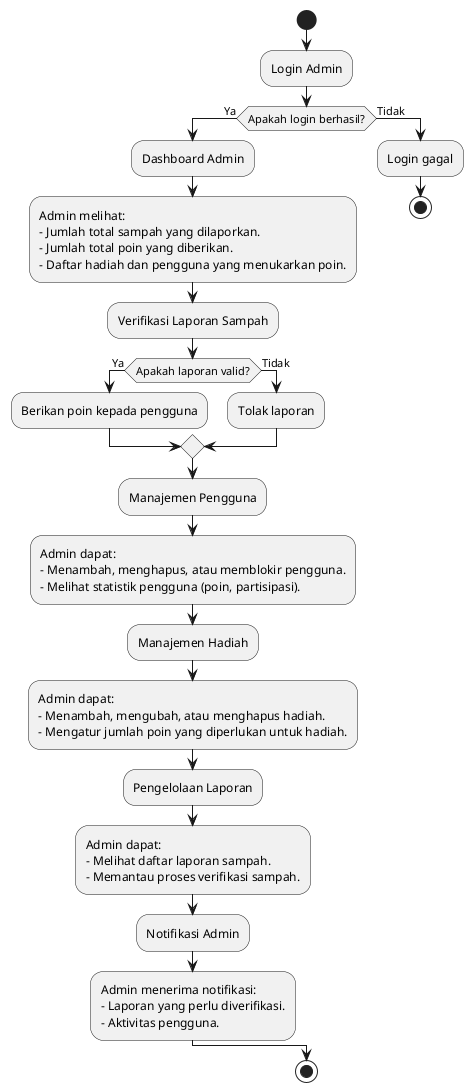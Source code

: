 @startuml
start

:Login Admin;
if (Apakah login berhasil?) then (Ya)
  :Dashboard Admin;
  :Admin melihat:
  - Jumlah total sampah yang dilaporkan.
  - Jumlah total poin yang diberikan.
  - Daftar hadiah dan pengguna yang menukarkan poin.;

  :Verifikasi Laporan Sampah;
  if (Apakah laporan valid?) then (Ya)
    :Berikan poin kepada pengguna;
  else (Tidak)
    :Tolak laporan;
  endif

  :Manajemen Pengguna;
  :Admin dapat:
  - Menambah, menghapus, atau memblokir pengguna.
  - Melihat statistik pengguna (poin, partisipasi).;

  :Manajemen Hadiah;
  :Admin dapat:
  - Menambah, mengubah, atau menghapus hadiah.
  - Mengatur jumlah poin yang diperlukan untuk hadiah.;

  :Pengelolaan Laporan;
  :Admin dapat:
  - Melihat daftar laporan sampah.
  - Memantau proses verifikasi sampah.;

  :Notifikasi Admin;
  :Admin menerima notifikasi:
  - Laporan yang perlu diverifikasi.
  - Aktivitas pengguna.;

else (Tidak)
  :Login gagal;
  stop
endif

stop

@enduml